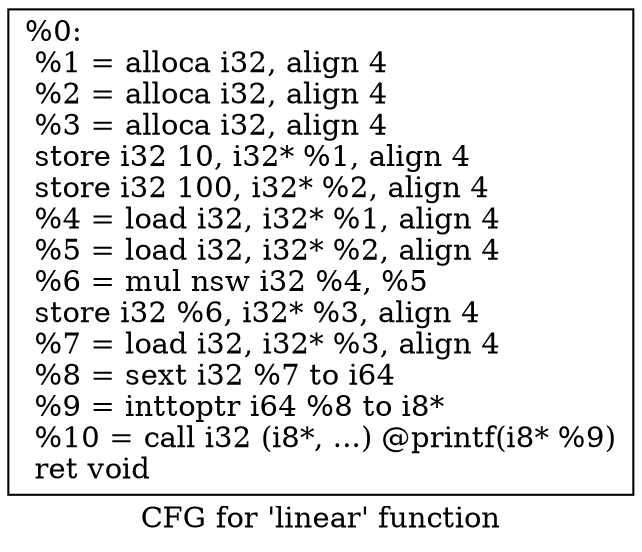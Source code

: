 digraph "CFG for 'linear' function" {
	label="CFG for 'linear' function";

	Node0x11e8b50 [shape=record,label="{%0:\l  %1 = alloca i32, align 4\l  %2 = alloca i32, align 4\l  %3 = alloca i32, align 4\l  store i32 10, i32* %1, align 4\l  store i32 100, i32* %2, align 4\l  %4 = load i32, i32* %1, align 4\l  %5 = load i32, i32* %2, align 4\l  %6 = mul nsw i32 %4, %5\l  store i32 %6, i32* %3, align 4\l  %7 = load i32, i32* %3, align 4\l  %8 = sext i32 %7 to i64\l  %9 = inttoptr i64 %8 to i8*\l  %10 = call i32 (i8*, ...) @printf(i8* %9)\l  ret void\l}"];
}
